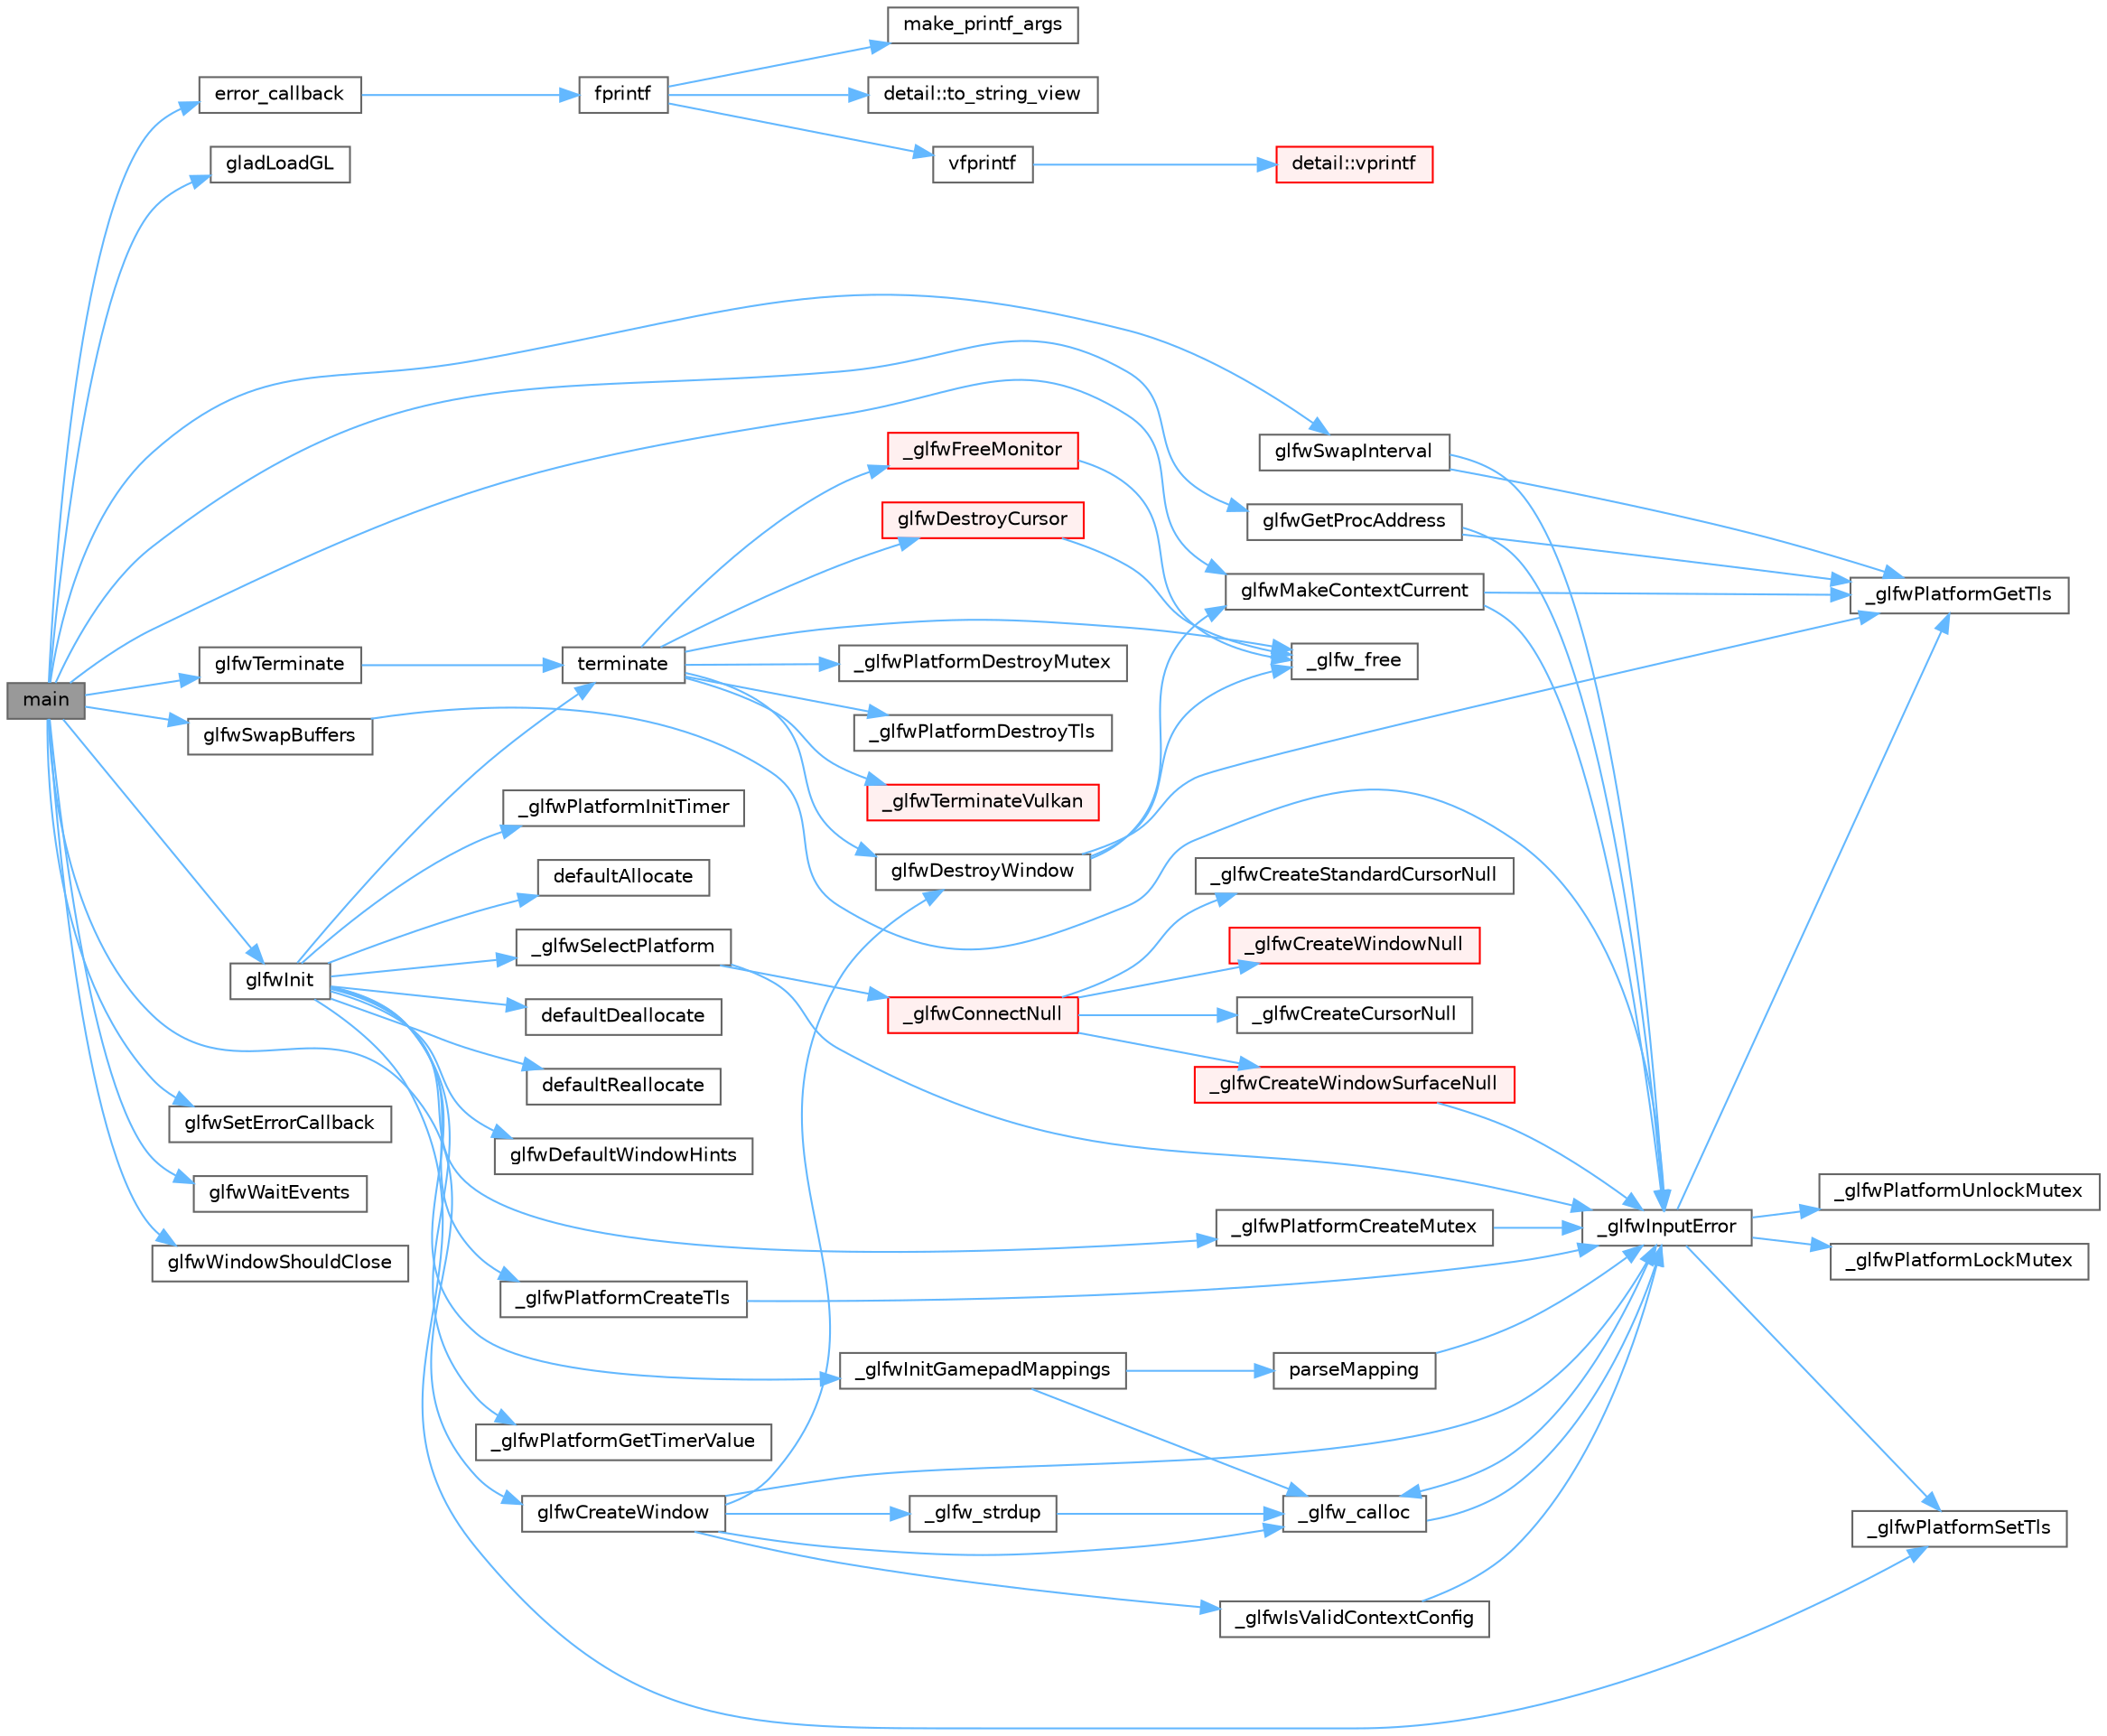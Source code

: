 digraph "main"
{
 // LATEX_PDF_SIZE
  bgcolor="transparent";
  edge [fontname=Helvetica,fontsize=10,labelfontname=Helvetica,labelfontsize=10];
  node [fontname=Helvetica,fontsize=10,shape=box,height=0.2,width=0.4];
  rankdir="LR";
  Node1 [id="Node000001",label="main",height=0.2,width=0.4,color="gray40", fillcolor="grey60", style="filled", fontcolor="black",tooltip=" "];
  Node1 -> Node2 [id="edge1_Node000001_Node000002",color="steelblue1",style="solid",tooltip=" "];
  Node2 [id="Node000002",label="error_callback",height=0.2,width=0.4,color="grey40", fillcolor="white", style="filled",URL="$heightmap_8c.html#a6e6d1771a9242858811be0a3569838fa",tooltip=" "];
  Node2 -> Node3 [id="edge2_Node000002_Node000003",color="steelblue1",style="solid",tooltip=" "];
  Node3 [id="Node000003",label="fprintf",height=0.2,width=0.4,color="grey40", fillcolor="white", style="filled",URL="$printf_8h.html#a9f315126362cae9675de1642105e631e",tooltip=" "];
  Node3 -> Node4 [id="edge3_Node000003_Node000004",color="steelblue1",style="solid",tooltip=" "];
  Node4 [id="Node000004",label="make_printf_args",height=0.2,width=0.4,color="grey40", fillcolor="white", style="filled",URL="$printf_8h.html#a27dcc0efcda04388971dbea3c875f122",tooltip=" "];
  Node3 -> Node5 [id="edge4_Node000003_Node000005",color="steelblue1",style="solid",tooltip=" "];
  Node5 [id="Node000005",label="detail::to_string_view",height=0.2,width=0.4,color="grey40", fillcolor="white", style="filled",URL="$namespacedetail.html#abeae79fa3e1eded2d8fbd56cc9f0960e",tooltip=" "];
  Node3 -> Node6 [id="edge5_Node000003_Node000006",color="steelblue1",style="solid",tooltip=" "];
  Node6 [id="Node000006",label="vfprintf",height=0.2,width=0.4,color="grey40", fillcolor="white", style="filled",URL="$printf_8h.html#abb30aad964fc771fb52cf3ad88649df2",tooltip=" "];
  Node6 -> Node7 [id="edge6_Node000006_Node000007",color="steelblue1",style="solid",tooltip=" "];
  Node7 [id="Node000007",label="detail::vprintf",height=0.2,width=0.4,color="red", fillcolor="#FFF0F0", style="filled",URL="$namespacedetail.html#a1c8c2218e4c822aa8f743fb9c573717f",tooltip=" "];
  Node1 -> Node36 [id="edge7_Node000001_Node000036",color="steelblue1",style="solid",tooltip=" "];
  Node36 [id="Node000036",label="gladLoadGL",height=0.2,width=0.4,color="grey40", fillcolor="white", style="filled",URL="$gl_8h.html#a7994567e82772589f6e507f74300bac0",tooltip=" "];
  Node1 -> Node37 [id="edge8_Node000001_Node000037",color="steelblue1",style="solid",tooltip=" "];
  Node37 [id="Node000037",label="glfwCreateWindow",height=0.2,width=0.4,color="grey40", fillcolor="white", style="filled",URL="$group__window.html#gaaccd00fafe81e2db94e8cdf55721e055",tooltip="Creates a window and its associated context."];
  Node37 -> Node38 [id="edge9_Node000037_Node000038",color="steelblue1",style="solid",tooltip=" "];
  Node38 [id="Node000038",label="_glfw_calloc",height=0.2,width=0.4,color="grey40", fillcolor="white", style="filled",URL="$glfw_2src_2init_8c.html#a88a6e01ef5c1245a6d2a5e62b02e5678",tooltip=" "];
  Node38 -> Node39 [id="edge10_Node000038_Node000039",color="steelblue1",style="solid",tooltip=" "];
  Node39 [id="Node000039",label="_glfwInputError",height=0.2,width=0.4,color="grey40", fillcolor="white", style="filled",URL="$glfw_2src_2init_8c.html#a3287b282ec57a4a89127ae51f49f10f5",tooltip=" "];
  Node39 -> Node38 [id="edge11_Node000039_Node000038",color="steelblue1",style="solid",tooltip=" "];
  Node39 -> Node40 [id="edge12_Node000039_Node000040",color="steelblue1",style="solid",tooltip=" "];
  Node40 [id="Node000040",label="_glfwPlatformGetTls",height=0.2,width=0.4,color="grey40", fillcolor="white", style="filled",URL="$posix__thread_8c.html#a7d2f6e8ecd2e06f2e86d9446d642bd00",tooltip=" "];
  Node39 -> Node41 [id="edge13_Node000039_Node000041",color="steelblue1",style="solid",tooltip=" "];
  Node41 [id="Node000041",label="_glfwPlatformLockMutex",height=0.2,width=0.4,color="grey40", fillcolor="white", style="filled",URL="$posix__thread_8c.html#a2677e4d211fbe9b2dc96d16e91c98930",tooltip=" "];
  Node39 -> Node42 [id="edge14_Node000039_Node000042",color="steelblue1",style="solid",tooltip=" "];
  Node42 [id="Node000042",label="_glfwPlatformSetTls",height=0.2,width=0.4,color="grey40", fillcolor="white", style="filled",URL="$posix__thread_8c.html#a302f48b6d4dba6b3579449d8a43cfae7",tooltip=" "];
  Node39 -> Node43 [id="edge15_Node000039_Node000043",color="steelblue1",style="solid",tooltip=" "];
  Node43 [id="Node000043",label="_glfwPlatformUnlockMutex",height=0.2,width=0.4,color="grey40", fillcolor="white", style="filled",URL="$posix__thread_8c.html#a8b7744446237b1c292ba8a0b9d5e7f90",tooltip=" "];
  Node37 -> Node44 [id="edge16_Node000037_Node000044",color="steelblue1",style="solid",tooltip=" "];
  Node44 [id="Node000044",label="_glfw_strdup",height=0.2,width=0.4,color="grey40", fillcolor="white", style="filled",URL="$glfw_2src_2init_8c.html#af725e1f466a710a1fc590ff3726f1151",tooltip=" "];
  Node44 -> Node38 [id="edge17_Node000044_Node000038",color="steelblue1",style="solid",tooltip=" "];
  Node37 -> Node39 [id="edge18_Node000037_Node000039",color="steelblue1",style="solid",tooltip=" "];
  Node37 -> Node45 [id="edge19_Node000037_Node000045",color="steelblue1",style="solid",tooltip=" "];
  Node45 [id="Node000045",label="_glfwIsValidContextConfig",height=0.2,width=0.4,color="grey40", fillcolor="white", style="filled",URL="$context_8c.html#a659c5d5b0cd359304004700d16a76954",tooltip=" "];
  Node45 -> Node39 [id="edge20_Node000045_Node000039",color="steelblue1",style="solid",tooltip=" "];
  Node37 -> Node46 [id="edge21_Node000037_Node000046",color="steelblue1",style="solid",tooltip=" "];
  Node46 [id="Node000046",label="glfwDestroyWindow",height=0.2,width=0.4,color="grey40", fillcolor="white", style="filled",URL="$group__window.html#ga806747476b7247d292be3711c323ea10",tooltip="Destroys the specified window and its context."];
  Node46 -> Node47 [id="edge22_Node000046_Node000047",color="steelblue1",style="solid",tooltip=" "];
  Node47 [id="Node000047",label="_glfw_free",height=0.2,width=0.4,color="grey40", fillcolor="white", style="filled",URL="$glfw_2src_2init_8c.html#abcf72962b101a8a5c539da1a278b0e9e",tooltip=" "];
  Node46 -> Node40 [id="edge23_Node000046_Node000040",color="steelblue1",style="solid",tooltip=" "];
  Node46 -> Node48 [id="edge24_Node000046_Node000048",color="steelblue1",style="solid",tooltip=" "];
  Node48 [id="Node000048",label="glfwMakeContextCurrent",height=0.2,width=0.4,color="grey40", fillcolor="white", style="filled",URL="$group__context.html#gafd76c93e15ec8b0b90506a9936a46185",tooltip="Makes the context of the specified window current for the calling thread."];
  Node48 -> Node39 [id="edge25_Node000048_Node000039",color="steelblue1",style="solid",tooltip=" "];
  Node48 -> Node40 [id="edge26_Node000048_Node000040",color="steelblue1",style="solid",tooltip=" "];
  Node1 -> Node49 [id="edge27_Node000001_Node000049",color="steelblue1",style="solid",tooltip=" "];
  Node49 [id="Node000049",label="glfwGetProcAddress",height=0.2,width=0.4,color="grey40", fillcolor="white", style="filled",URL="$group__context.html#ga0e8af175218929615c16e74938c10f2a",tooltip="Returns the address of the specified function for the current context."];
  Node49 -> Node39 [id="edge28_Node000049_Node000039",color="steelblue1",style="solid",tooltip=" "];
  Node49 -> Node40 [id="edge29_Node000049_Node000040",color="steelblue1",style="solid",tooltip=" "];
  Node1 -> Node50 [id="edge30_Node000001_Node000050",color="steelblue1",style="solid",tooltip=" "];
  Node50 [id="Node000050",label="glfwInit",height=0.2,width=0.4,color="grey40", fillcolor="white", style="filled",URL="$group__init.html#gab41771f0215a2e0afb4cf1cf98082d40",tooltip="Initializes the GLFW library."];
  Node50 -> Node51 [id="edge31_Node000050_Node000051",color="steelblue1",style="solid",tooltip=" "];
  Node51 [id="Node000051",label="_glfwInitGamepadMappings",height=0.2,width=0.4,color="grey40", fillcolor="white", style="filled",URL="$input_8c.html#a1dab257a37caa6b39cfe9924c2487db6",tooltip=" "];
  Node51 -> Node38 [id="edge32_Node000051_Node000038",color="steelblue1",style="solid",tooltip=" "];
  Node51 -> Node52 [id="edge33_Node000051_Node000052",color="steelblue1",style="solid",tooltip=" "];
  Node52 [id="Node000052",label="parseMapping",height=0.2,width=0.4,color="grey40", fillcolor="white", style="filled",URL="$input_8c.html#af24737afe84f3598a6e893571413c2ad",tooltip=" "];
  Node52 -> Node39 [id="edge34_Node000052_Node000039",color="steelblue1",style="solid",tooltip=" "];
  Node50 -> Node53 [id="edge35_Node000050_Node000053",color="steelblue1",style="solid",tooltip=" "];
  Node53 [id="Node000053",label="_glfwPlatformCreateMutex",height=0.2,width=0.4,color="grey40", fillcolor="white", style="filled",URL="$posix__thread_8c.html#a6c5f30449fe62f561c9b01f839ec0438",tooltip=" "];
  Node53 -> Node39 [id="edge36_Node000053_Node000039",color="steelblue1",style="solid",tooltip=" "];
  Node50 -> Node54 [id="edge37_Node000050_Node000054",color="steelblue1",style="solid",tooltip=" "];
  Node54 [id="Node000054",label="_glfwPlatformCreateTls",height=0.2,width=0.4,color="grey40", fillcolor="white", style="filled",URL="$posix__thread_8c.html#afad94d57290ac85fbece14f93c41754f",tooltip=" "];
  Node54 -> Node39 [id="edge38_Node000054_Node000039",color="steelblue1",style="solid",tooltip=" "];
  Node50 -> Node55 [id="edge39_Node000050_Node000055",color="steelblue1",style="solid",tooltip=" "];
  Node55 [id="Node000055",label="_glfwPlatformGetTimerValue",height=0.2,width=0.4,color="grey40", fillcolor="white", style="filled",URL="$posix__time_8c.html#a5ee7e09b380d3afdd3c2738b726a2a6e",tooltip=" "];
  Node50 -> Node56 [id="edge40_Node000050_Node000056",color="steelblue1",style="solid",tooltip=" "];
  Node56 [id="Node000056",label="_glfwPlatformInitTimer",height=0.2,width=0.4,color="grey40", fillcolor="white", style="filled",URL="$posix__time_8c.html#a6029c1379e357d7b4e8836e1c1ad2fa2",tooltip=" "];
  Node50 -> Node42 [id="edge41_Node000050_Node000042",color="steelblue1",style="solid",tooltip=" "];
  Node50 -> Node57 [id="edge42_Node000050_Node000057",color="steelblue1",style="solid",tooltip=" "];
  Node57 [id="Node000057",label="_glfwSelectPlatform",height=0.2,width=0.4,color="grey40", fillcolor="white", style="filled",URL="$platform_8c.html#ac0e7d5f9c3735b1959f87e959b90ce53",tooltip=" "];
  Node57 -> Node58 [id="edge43_Node000057_Node000058",color="steelblue1",style="solid",tooltip=" "];
  Node58 [id="Node000058",label="_glfwConnectNull",height=0.2,width=0.4,color="red", fillcolor="#FFF0F0", style="filled",URL="$null__init_8c.html#ab1d5e6831b39be2c5c38a03e6c2d0b86",tooltip=" "];
  Node58 -> Node59 [id="edge44_Node000058_Node000059",color="steelblue1",style="solid",tooltip=" "];
  Node59 [id="Node000059",label="_glfwCreateCursorNull",height=0.2,width=0.4,color="grey40", fillcolor="white", style="filled",URL="$null__window_8c.html#a28aad4464c7d487ea883bd85e7f4762a",tooltip=" "];
  Node58 -> Node60 [id="edge45_Node000058_Node000060",color="steelblue1",style="solid",tooltip=" "];
  Node60 [id="Node000060",label="_glfwCreateStandardCursorNull",height=0.2,width=0.4,color="grey40", fillcolor="white", style="filled",URL="$null__window_8c.html#a9e33710b003460b1d3b4f23c89cf259e",tooltip=" "];
  Node58 -> Node61 [id="edge46_Node000058_Node000061",color="steelblue1",style="solid",tooltip=" "];
  Node61 [id="Node000061",label="_glfwCreateWindowNull",height=0.2,width=0.4,color="red", fillcolor="#FFF0F0", style="filled",URL="$null__window_8c.html#a6880d39db512be322b198334a1fa9036",tooltip=" "];
  Node58 -> Node110 [id="edge47_Node000058_Node000110",color="steelblue1",style="solid",tooltip=" "];
  Node110 [id="Node000110",label="_glfwCreateWindowSurfaceNull",height=0.2,width=0.4,color="red", fillcolor="#FFF0F0", style="filled",URL="$null__window_8c.html#a38999f8da5419b2d336564139d96490e",tooltip=" "];
  Node110 -> Node39 [id="edge48_Node000110_Node000039",color="steelblue1",style="solid",tooltip=" "];
  Node57 -> Node39 [id="edge49_Node000057_Node000039",color="steelblue1",style="solid",tooltip=" "];
  Node50 -> Node189 [id="edge50_Node000050_Node000189",color="steelblue1",style="solid",tooltip=" "];
  Node189 [id="Node000189",label="defaultAllocate",height=0.2,width=0.4,color="grey40", fillcolor="white", style="filled",URL="$glfw_2src_2init_8c.html#a84bc7140bca4ebe2e32016f87e1a3e19",tooltip=" "];
  Node50 -> Node190 [id="edge51_Node000050_Node000190",color="steelblue1",style="solid",tooltip=" "];
  Node190 [id="Node000190",label="defaultDeallocate",height=0.2,width=0.4,color="grey40", fillcolor="white", style="filled",URL="$glfw_2src_2init_8c.html#a81fde93f12ddf3ac12ffec825358ef9b",tooltip=" "];
  Node50 -> Node191 [id="edge52_Node000050_Node000191",color="steelblue1",style="solid",tooltip=" "];
  Node191 [id="Node000191",label="defaultReallocate",height=0.2,width=0.4,color="grey40", fillcolor="white", style="filled",URL="$glfw_2src_2init_8c.html#ad57bef403de5abe0338b4c1b8a7650fb",tooltip=" "];
  Node50 -> Node192 [id="edge53_Node000050_Node000192",color="steelblue1",style="solid",tooltip=" "];
  Node192 [id="Node000192",label="glfwDefaultWindowHints",height=0.2,width=0.4,color="grey40", fillcolor="white", style="filled",URL="$group__window.html#ga8050ddceed9dc6bd9d3aa35666195cd4",tooltip="Resets all window hints to their default values."];
  Node50 -> Node193 [id="edge54_Node000050_Node000193",color="steelblue1",style="solid",tooltip=" "];
  Node193 [id="Node000193",label="terminate",height=0.2,width=0.4,color="grey40", fillcolor="white", style="filled",URL="$glfw_2src_2init_8c.html#ae5a773506a43a9bc54bce503f234c209",tooltip=" "];
  Node193 -> Node47 [id="edge55_Node000193_Node000047",color="steelblue1",style="solid",tooltip=" "];
  Node193 -> Node145 [id="edge56_Node000193_Node000145",color="steelblue1",style="solid",tooltip=" "];
  Node145 [id="Node000145",label="_glfwFreeMonitor",height=0.2,width=0.4,color="red", fillcolor="#FFF0F0", style="filled",URL="$monitor_8c.html#a5555e8488ac56b446d0a28d3330666f6",tooltip=" "];
  Node145 -> Node47 [id="edge57_Node000145_Node000047",color="steelblue1",style="solid",tooltip=" "];
  Node193 -> Node194 [id="edge58_Node000193_Node000194",color="steelblue1",style="solid",tooltip=" "];
  Node194 [id="Node000194",label="_glfwPlatformDestroyMutex",height=0.2,width=0.4,color="grey40", fillcolor="white", style="filled",URL="$posix__thread_8c.html#a3731e795e959a80349337ee1e3887518",tooltip=" "];
  Node193 -> Node195 [id="edge59_Node000193_Node000195",color="steelblue1",style="solid",tooltip=" "];
  Node195 [id="Node000195",label="_glfwPlatformDestroyTls",height=0.2,width=0.4,color="grey40", fillcolor="white", style="filled",URL="$posix__thread_8c.html#a36bee5cb6dd711c2278a0db7f5b81979",tooltip=" "];
  Node193 -> Node196 [id="edge60_Node000193_Node000196",color="steelblue1",style="solid",tooltip=" "];
  Node196 [id="Node000196",label="_glfwTerminateVulkan",height=0.2,width=0.4,color="red", fillcolor="#FFF0F0", style="filled",URL="$vulkan_8c.html#a7e9f009f4edffd3f2c938045981f13f1",tooltip=" "];
  Node193 -> Node197 [id="edge61_Node000193_Node000197",color="steelblue1",style="solid",tooltip=" "];
  Node197 [id="Node000197",label="glfwDestroyCursor",height=0.2,width=0.4,color="red", fillcolor="#FFF0F0", style="filled",URL="$group__input.html#ga27556b7122117bc1bbb4bb3cc003ea43",tooltip="Destroys a cursor."];
  Node197 -> Node47 [id="edge62_Node000197_Node000047",color="steelblue1",style="solid",tooltip=" "];
  Node193 -> Node46 [id="edge63_Node000193_Node000046",color="steelblue1",style="solid",tooltip=" "];
  Node1 -> Node48 [id="edge64_Node000001_Node000048",color="steelblue1",style="solid",tooltip=" "];
  Node1 -> Node199 [id="edge65_Node000001_Node000199",color="steelblue1",style="solid",tooltip=" "];
  Node199 [id="Node000199",label="glfwSetErrorCallback",height=0.2,width=0.4,color="grey40", fillcolor="white", style="filled",URL="$group__init.html#ga746e2757d069eaea423349aca6ae097a",tooltip="Sets the error callback."];
  Node1 -> Node200 [id="edge66_Node000001_Node000200",color="steelblue1",style="solid",tooltip=" "];
  Node200 [id="Node000200",label="glfwSwapBuffers",height=0.2,width=0.4,color="grey40", fillcolor="white", style="filled",URL="$group__window.html#gafb827800eedbfcbc97b1e5408df668d7",tooltip="Swaps the front and back buffers of the specified window."];
  Node200 -> Node39 [id="edge67_Node000200_Node000039",color="steelblue1",style="solid",tooltip=" "];
  Node1 -> Node201 [id="edge68_Node000001_Node000201",color="steelblue1",style="solid",tooltip=" "];
  Node201 [id="Node000201",label="glfwSwapInterval",height=0.2,width=0.4,color="grey40", fillcolor="white", style="filled",URL="$group__context.html#ga12a595c06947cec4967c6e1f14210a8a",tooltip="Sets the swap interval for the current context."];
  Node201 -> Node39 [id="edge69_Node000201_Node000039",color="steelblue1",style="solid",tooltip=" "];
  Node201 -> Node40 [id="edge70_Node000201_Node000040",color="steelblue1",style="solid",tooltip=" "];
  Node1 -> Node202 [id="edge71_Node000001_Node000202",color="steelblue1",style="solid",tooltip=" "];
  Node202 [id="Node000202",label="glfwTerminate",height=0.2,width=0.4,color="grey40", fillcolor="white", style="filled",URL="$group__init.html#gafd90e6fd4819ea9e22e5e739519a6504",tooltip="Terminates the GLFW library."];
  Node202 -> Node193 [id="edge72_Node000202_Node000193",color="steelblue1",style="solid",tooltip=" "];
  Node1 -> Node203 [id="edge73_Node000001_Node000203",color="steelblue1",style="solid",tooltip=" "];
  Node203 [id="Node000203",label="glfwWaitEvents",height=0.2,width=0.4,color="grey40", fillcolor="white", style="filled",URL="$group__window.html#ga6e042d05823c11e11c7339b81a237738",tooltip="Waits until events are queued and processes them."];
  Node1 -> Node204 [id="edge74_Node000001_Node000204",color="steelblue1",style="solid",tooltip=" "];
  Node204 [id="Node000204",label="glfwWindowShouldClose",height=0.2,width=0.4,color="grey40", fillcolor="white", style="filled",URL="$group__window.html#gaa6162f67dfa38b8beda2fea623649332",tooltip="Checks the close flag of the specified window."];
}

